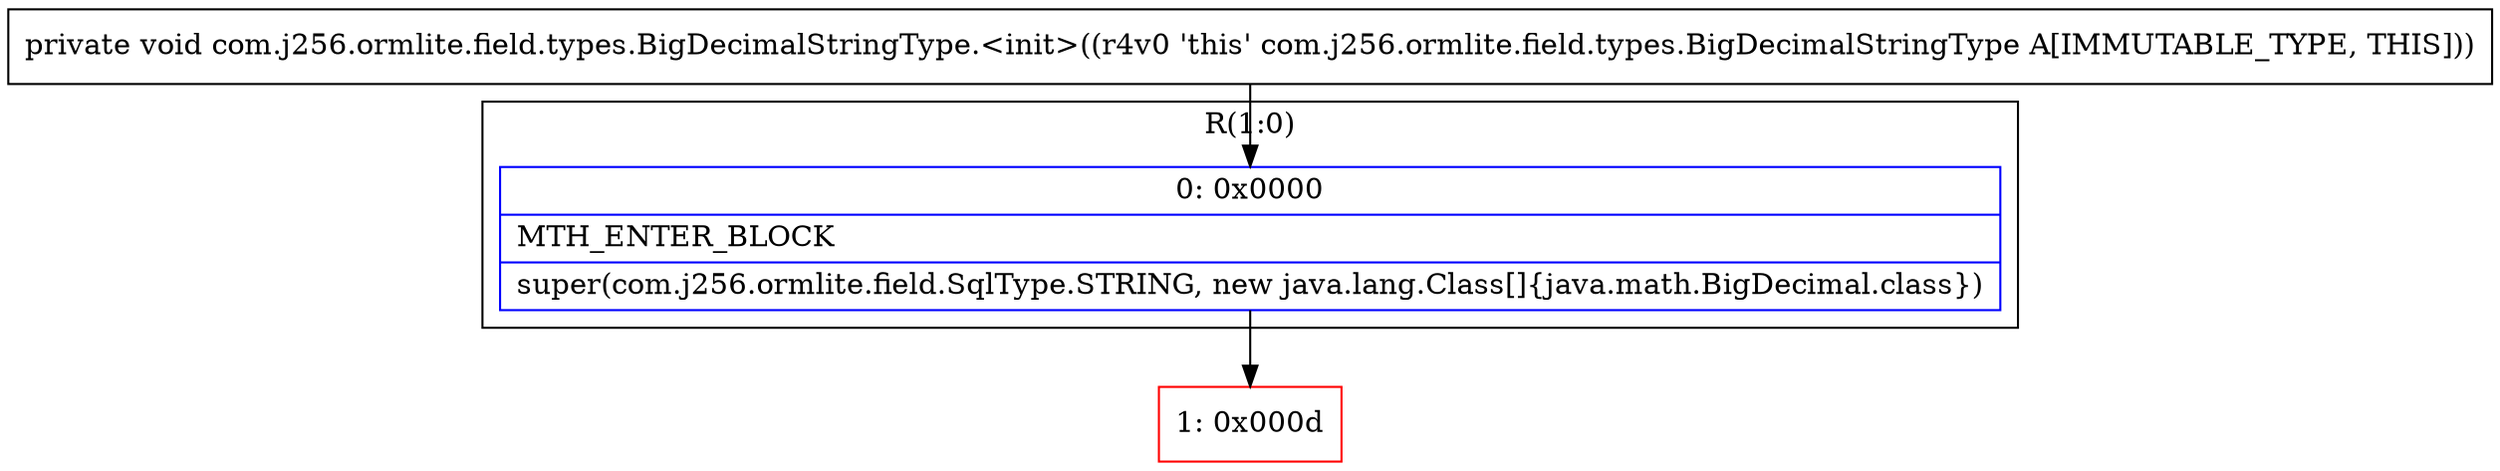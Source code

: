 digraph "CFG forcom.j256.ormlite.field.types.BigDecimalStringType.\<init\>()V" {
subgraph cluster_Region_547410239 {
label = "R(1:0)";
node [shape=record,color=blue];
Node_0 [shape=record,label="{0\:\ 0x0000|MTH_ENTER_BLOCK\l|super(com.j256.ormlite.field.SqlType.STRING, new java.lang.Class[]\{java.math.BigDecimal.class\})\l}"];
}
Node_1 [shape=record,color=red,label="{1\:\ 0x000d}"];
MethodNode[shape=record,label="{private void com.j256.ormlite.field.types.BigDecimalStringType.\<init\>((r4v0 'this' com.j256.ormlite.field.types.BigDecimalStringType A[IMMUTABLE_TYPE, THIS])) }"];
MethodNode -> Node_0;
Node_0 -> Node_1;
}

